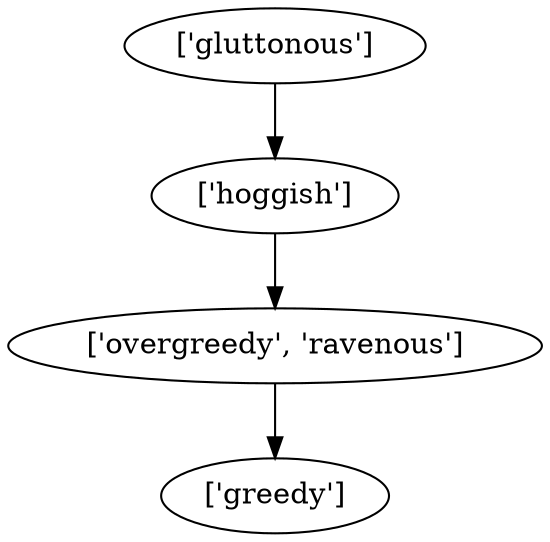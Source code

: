 strict digraph  {
	"['gluttonous']" -> "['hoggish']";
	"['hoggish']" -> "['overgreedy', 'ravenous']";
	"['overgreedy', 'ravenous']" -> "['greedy']";
}
